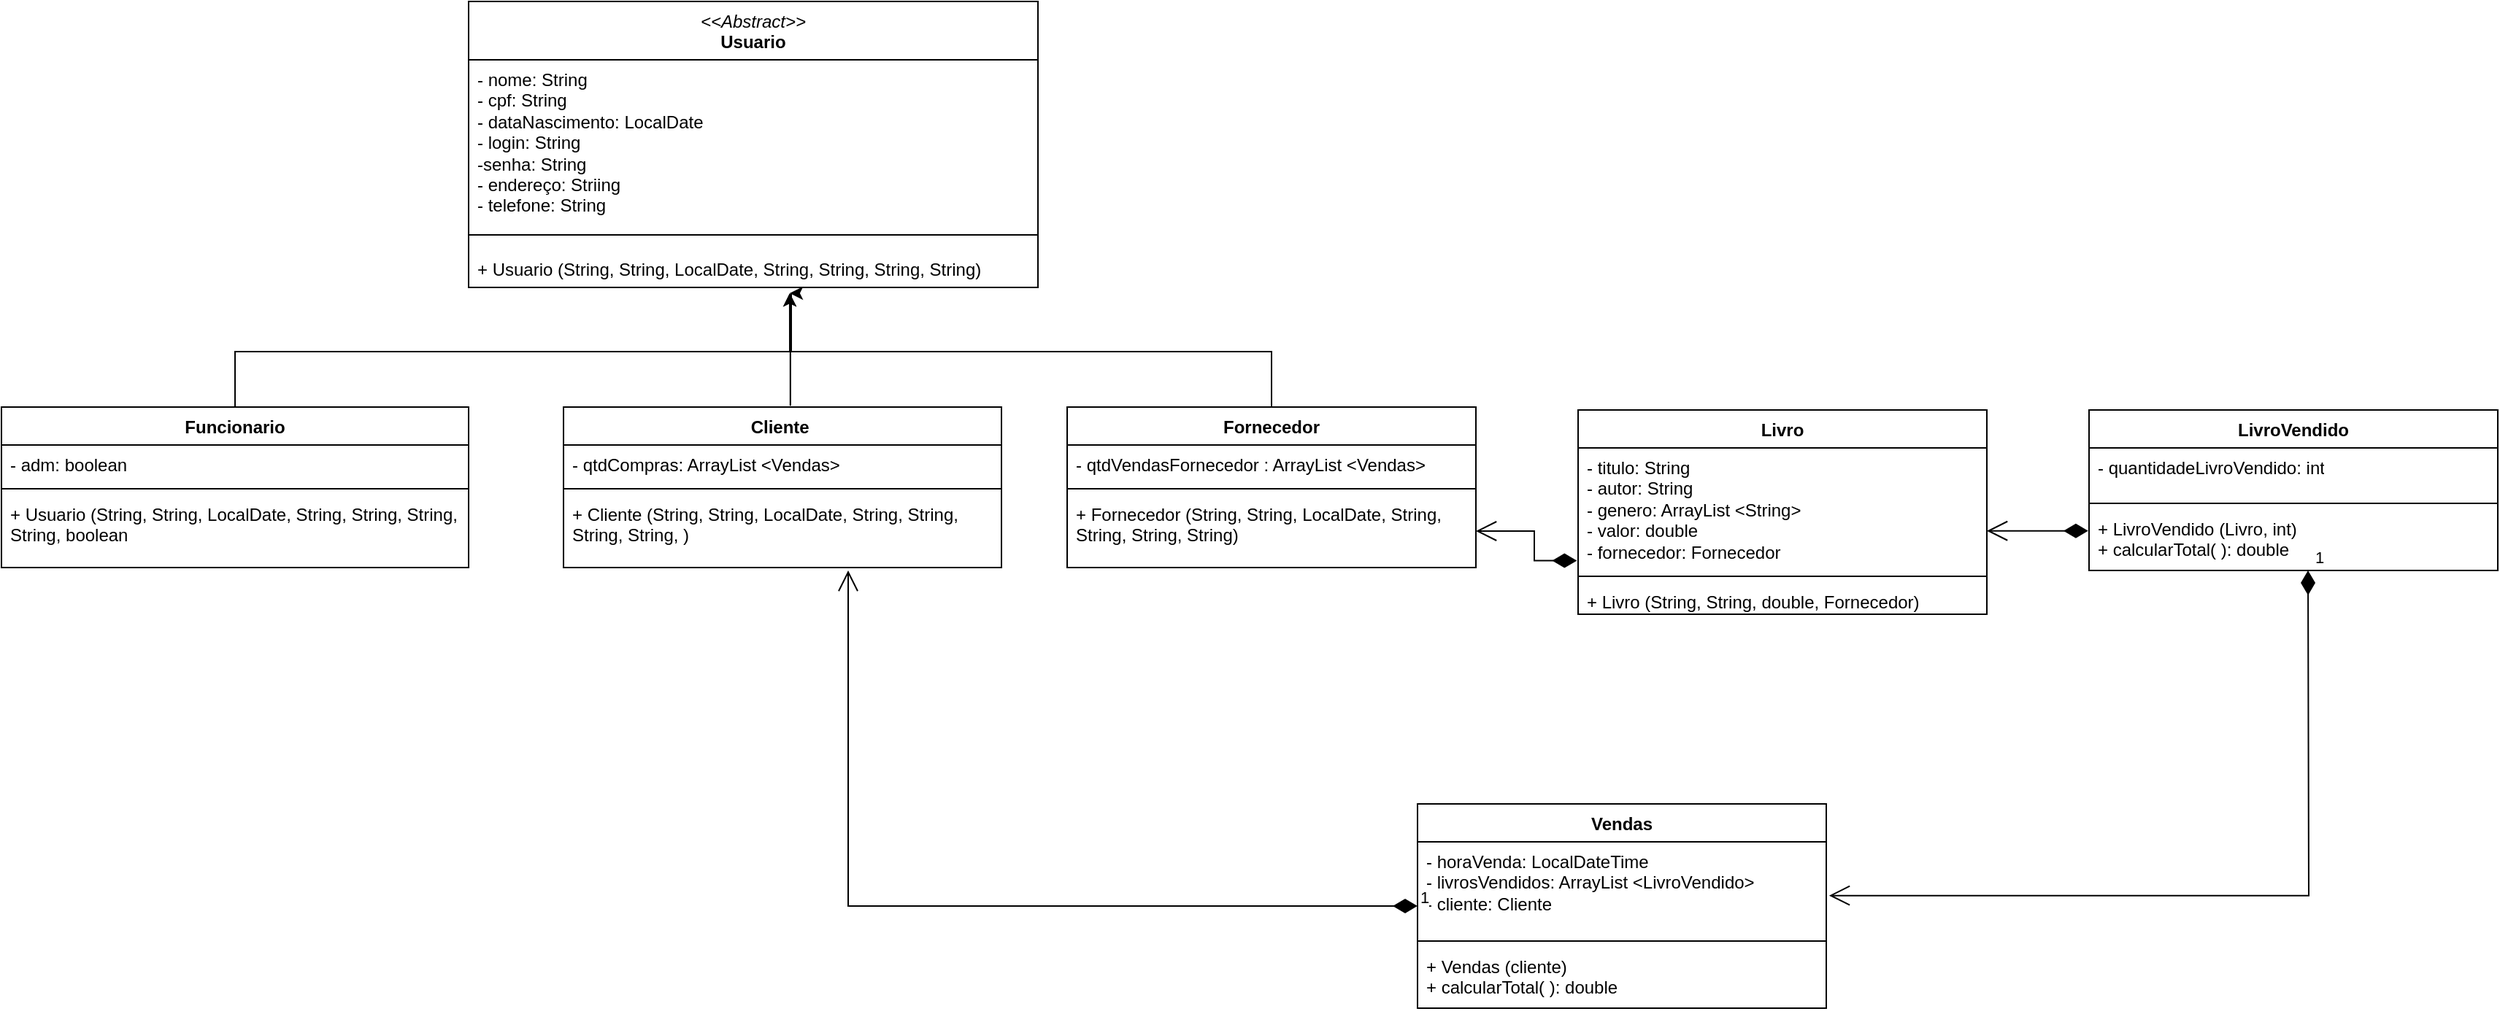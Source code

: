 <mxfile version="22.1.3" type="github">
  <diagram id="C5RBs43oDa-KdzZeNtuy" name="Page-1">
    <mxGraphModel dx="1518" dy="1824" grid="1" gridSize="10" guides="1" tooltips="1" connect="1" arrows="1" fold="1" page="1" pageScale="1" pageWidth="827" pageHeight="1169" math="0" shadow="0">
      <root>
        <mxCell id="WIyWlLk6GJQsqaUBKTNV-0" />
        <mxCell id="WIyWlLk6GJQsqaUBKTNV-1" parent="WIyWlLk6GJQsqaUBKTNV-0" />
        <mxCell id="XBGWm8nAmDF4gUoBzpc8-0" value="&lt;span style=&quot;font-weight: normal;&quot;&gt;&lt;i&gt;&amp;lt;&amp;lt;Abstract&amp;gt;&amp;gt;&lt;/i&gt;&lt;/span&gt;&lt;br&gt;Usuario" style="swimlane;fontStyle=1;align=center;verticalAlign=top;childLayout=stackLayout;horizontal=1;startSize=40;horizontalStack=0;resizeParent=1;resizeParentMax=0;resizeLast=0;collapsible=1;marginBottom=0;whiteSpace=wrap;html=1;" parent="WIyWlLk6GJQsqaUBKTNV-1" vertex="1">
          <mxGeometry x="470" y="-240" width="390" height="196" as="geometry" />
        </mxCell>
        <mxCell id="XBGWm8nAmDF4gUoBzpc8-1" value="- nome: String&lt;br&gt;- cpf: String&amp;nbsp;&lt;br&gt;- dataNascimento: LocalDate&lt;br&gt;- login: String&lt;br&gt;-senha: String&amp;nbsp;&lt;br&gt;- endereço: Striing&amp;nbsp;&lt;br&gt;- telefone: String&amp;nbsp;" style="text;strokeColor=none;fillColor=none;align=left;verticalAlign=top;spacingLeft=4;spacingRight=4;overflow=hidden;rotatable=0;points=[[0,0.5],[1,0.5]];portConstraint=eastwest;whiteSpace=wrap;html=1;" parent="XBGWm8nAmDF4gUoBzpc8-0" vertex="1">
          <mxGeometry y="40" width="390" height="110" as="geometry" />
        </mxCell>
        <mxCell id="XBGWm8nAmDF4gUoBzpc8-2" value="" style="line;strokeWidth=1;fillColor=none;align=left;verticalAlign=middle;spacingTop=-1;spacingLeft=3;spacingRight=3;rotatable=0;labelPosition=right;points=[];portConstraint=eastwest;strokeColor=inherit;" parent="XBGWm8nAmDF4gUoBzpc8-0" vertex="1">
          <mxGeometry y="150" width="390" height="20" as="geometry" />
        </mxCell>
        <mxCell id="XBGWm8nAmDF4gUoBzpc8-3" value="+ Usuario (String, String, LocalDate, String, String, String, String)" style="text;strokeColor=none;fillColor=none;align=left;verticalAlign=top;spacingLeft=4;spacingRight=4;overflow=hidden;rotatable=0;points=[[0,0.5],[1,0.5]];portConstraint=eastwest;whiteSpace=wrap;html=1;" parent="XBGWm8nAmDF4gUoBzpc8-0" vertex="1">
          <mxGeometry y="170" width="390" height="26" as="geometry" />
        </mxCell>
        <mxCell id="XBGWm8nAmDF4gUoBzpc8-4" style="edgeStyle=orthogonalEdgeStyle;rounded=0;orthogonalLoop=1;jettySize=auto;html=1;" parent="WIyWlLk6GJQsqaUBKTNV-1" source="XBGWm8nAmDF4gUoBzpc8-5" edge="1">
          <mxGeometry relative="1" as="geometry">
            <mxPoint x="690.0" y="-40" as="targetPoint" />
            <Array as="points">
              <mxPoint x="310" />
              <mxPoint x="691" />
              <mxPoint x="691" y="-40" />
            </Array>
          </mxGeometry>
        </mxCell>
        <mxCell id="XBGWm8nAmDF4gUoBzpc8-5" value="Funcionario" style="swimlane;fontStyle=1;align=center;verticalAlign=top;childLayout=stackLayout;horizontal=1;startSize=26;horizontalStack=0;resizeParent=1;resizeParentMax=0;resizeLast=0;collapsible=1;marginBottom=0;whiteSpace=wrap;html=1;" parent="WIyWlLk6GJQsqaUBKTNV-1" vertex="1">
          <mxGeometry x="150" y="38" width="320" height="110" as="geometry" />
        </mxCell>
        <mxCell id="XBGWm8nAmDF4gUoBzpc8-6" value="- adm: boolean&amp;nbsp;" style="text;strokeColor=none;fillColor=none;align=left;verticalAlign=top;spacingLeft=4;spacingRight=4;overflow=hidden;rotatable=0;points=[[0,0.5],[1,0.5]];portConstraint=eastwest;whiteSpace=wrap;html=1;" parent="XBGWm8nAmDF4gUoBzpc8-5" vertex="1">
          <mxGeometry y="26" width="320" height="26" as="geometry" />
        </mxCell>
        <mxCell id="XBGWm8nAmDF4gUoBzpc8-7" value="" style="line;strokeWidth=1;fillColor=none;align=left;verticalAlign=middle;spacingTop=-1;spacingLeft=3;spacingRight=3;rotatable=0;labelPosition=right;points=[];portConstraint=eastwest;strokeColor=inherit;" parent="XBGWm8nAmDF4gUoBzpc8-5" vertex="1">
          <mxGeometry y="52" width="320" height="8" as="geometry" />
        </mxCell>
        <mxCell id="XBGWm8nAmDF4gUoBzpc8-8" value="+ Usuario (String, String, LocalDate, String, String, String, String, boolean" style="text;strokeColor=none;fillColor=none;align=left;verticalAlign=top;spacingLeft=4;spacingRight=4;overflow=hidden;rotatable=0;points=[[0,0.5],[1,0.5]];portConstraint=eastwest;whiteSpace=wrap;html=1;" parent="XBGWm8nAmDF4gUoBzpc8-5" vertex="1">
          <mxGeometry y="60" width="320" height="50" as="geometry" />
        </mxCell>
        <mxCell id="XBGWm8nAmDF4gUoBzpc8-9" style="edgeStyle=orthogonalEdgeStyle;rounded=0;orthogonalLoop=1;jettySize=auto;html=1;exitX=0.518;exitY=-0.008;exitDx=0;exitDy=0;exitPerimeter=0;" parent="WIyWlLk6GJQsqaUBKTNV-1" source="XBGWm8nAmDF4gUoBzpc8-10" edge="1">
          <mxGeometry relative="1" as="geometry">
            <mxPoint x="690" y="-40" as="targetPoint" />
            <Array as="points">
              <mxPoint x="690" />
              <mxPoint x="690" />
              <mxPoint x="690" y="-40" />
            </Array>
          </mxGeometry>
        </mxCell>
        <mxCell id="XBGWm8nAmDF4gUoBzpc8-10" value="Cliente&amp;nbsp;" style="swimlane;fontStyle=1;align=center;verticalAlign=top;childLayout=stackLayout;horizontal=1;startSize=26;horizontalStack=0;resizeParent=1;resizeParentMax=0;resizeLast=0;collapsible=1;marginBottom=0;whiteSpace=wrap;html=1;" parent="WIyWlLk6GJQsqaUBKTNV-1" vertex="1">
          <mxGeometry x="535" y="38" width="300" height="110" as="geometry" />
        </mxCell>
        <mxCell id="XBGWm8nAmDF4gUoBzpc8-11" value="- qtdCompras: ArrayList &amp;lt;Vendas&amp;gt;" style="text;strokeColor=none;fillColor=none;align=left;verticalAlign=top;spacingLeft=4;spacingRight=4;overflow=hidden;rotatable=0;points=[[0,0.5],[1,0.5]];portConstraint=eastwest;whiteSpace=wrap;html=1;" parent="XBGWm8nAmDF4gUoBzpc8-10" vertex="1">
          <mxGeometry y="26" width="300" height="26" as="geometry" />
        </mxCell>
        <mxCell id="XBGWm8nAmDF4gUoBzpc8-12" value="" style="line;strokeWidth=1;fillColor=none;align=left;verticalAlign=middle;spacingTop=-1;spacingLeft=3;spacingRight=3;rotatable=0;labelPosition=right;points=[];portConstraint=eastwest;strokeColor=inherit;" parent="XBGWm8nAmDF4gUoBzpc8-10" vertex="1">
          <mxGeometry y="52" width="300" height="8" as="geometry" />
        </mxCell>
        <mxCell id="XBGWm8nAmDF4gUoBzpc8-13" value="+ Cliente (String, String, LocalDate, String, String, String, String, )" style="text;strokeColor=none;fillColor=none;align=left;verticalAlign=top;spacingLeft=4;spacingRight=4;overflow=hidden;rotatable=0;points=[[0,0.5],[1,0.5]];portConstraint=eastwest;whiteSpace=wrap;html=1;" parent="XBGWm8nAmDF4gUoBzpc8-10" vertex="1">
          <mxGeometry y="60" width="300" height="50" as="geometry" />
        </mxCell>
        <mxCell id="XBGWm8nAmDF4gUoBzpc8-14" value="Fornecedor" style="swimlane;fontStyle=1;align=center;verticalAlign=top;childLayout=stackLayout;horizontal=1;startSize=26;horizontalStack=0;resizeParent=1;resizeParentMax=0;resizeLast=0;collapsible=1;marginBottom=0;whiteSpace=wrap;html=1;" parent="WIyWlLk6GJQsqaUBKTNV-1" vertex="1">
          <mxGeometry x="880" y="38" width="280" height="110" as="geometry" />
        </mxCell>
        <mxCell id="XBGWm8nAmDF4gUoBzpc8-15" value="- qtdVendasFornecedor : ArrayList &amp;lt;Vendas&amp;gt;" style="text;strokeColor=none;fillColor=none;align=left;verticalAlign=top;spacingLeft=4;spacingRight=4;overflow=hidden;rotatable=0;points=[[0,0.5],[1,0.5]];portConstraint=eastwest;whiteSpace=wrap;html=1;" parent="XBGWm8nAmDF4gUoBzpc8-14" vertex="1">
          <mxGeometry y="26" width="280" height="26" as="geometry" />
        </mxCell>
        <mxCell id="XBGWm8nAmDF4gUoBzpc8-16" value="" style="line;strokeWidth=1;fillColor=none;align=left;verticalAlign=middle;spacingTop=-1;spacingLeft=3;spacingRight=3;rotatable=0;labelPosition=right;points=[];portConstraint=eastwest;strokeColor=inherit;" parent="XBGWm8nAmDF4gUoBzpc8-14" vertex="1">
          <mxGeometry y="52" width="280" height="8" as="geometry" />
        </mxCell>
        <mxCell id="XBGWm8nAmDF4gUoBzpc8-17" value="+ Fornecedor (String, String, LocalDate, String, String, String, String)" style="text;strokeColor=none;fillColor=none;align=left;verticalAlign=top;spacingLeft=4;spacingRight=4;overflow=hidden;rotatable=0;points=[[0,0.5],[1,0.5]];portConstraint=eastwest;whiteSpace=wrap;html=1;" parent="XBGWm8nAmDF4gUoBzpc8-14" vertex="1">
          <mxGeometry y="60" width="280" height="50" as="geometry" />
        </mxCell>
        <mxCell id="XBGWm8nAmDF4gUoBzpc8-18" value="Livro" style="swimlane;fontStyle=1;align=center;verticalAlign=top;childLayout=stackLayout;horizontal=1;startSize=26;horizontalStack=0;resizeParent=1;resizeParentMax=0;resizeLast=0;collapsible=1;marginBottom=0;whiteSpace=wrap;html=1;" parent="WIyWlLk6GJQsqaUBKTNV-1" vertex="1">
          <mxGeometry x="1230" y="40" width="280" height="140" as="geometry" />
        </mxCell>
        <mxCell id="XBGWm8nAmDF4gUoBzpc8-19" value="- titulo: String&lt;br&gt;- autor: String&amp;nbsp;&lt;br&gt;- genero: ArrayList &amp;lt;String&amp;gt;&lt;br&gt;- valor: double&lt;br&gt;- fornecedor: Fornecedor" style="text;strokeColor=none;fillColor=none;align=left;verticalAlign=top;spacingLeft=4;spacingRight=4;overflow=hidden;rotatable=0;points=[[0,0.5],[1,0.5]];portConstraint=eastwest;whiteSpace=wrap;html=1;" parent="XBGWm8nAmDF4gUoBzpc8-18" vertex="1">
          <mxGeometry y="26" width="280" height="84" as="geometry" />
        </mxCell>
        <mxCell id="XBGWm8nAmDF4gUoBzpc8-20" value="" style="line;strokeWidth=1;fillColor=none;align=left;verticalAlign=middle;spacingTop=-1;spacingLeft=3;spacingRight=3;rotatable=0;labelPosition=right;points=[];portConstraint=eastwest;strokeColor=inherit;" parent="XBGWm8nAmDF4gUoBzpc8-18" vertex="1">
          <mxGeometry y="110" width="280" height="8" as="geometry" />
        </mxCell>
        <mxCell id="XBGWm8nAmDF4gUoBzpc8-21" value="+ Livro (String, String, double, Fornecedor)&amp;nbsp;" style="text;strokeColor=none;fillColor=none;align=left;verticalAlign=top;spacingLeft=4;spacingRight=4;overflow=hidden;rotatable=0;points=[[0,0.5],[1,0.5]];portConstraint=eastwest;whiteSpace=wrap;html=1;" parent="XBGWm8nAmDF4gUoBzpc8-18" vertex="1">
          <mxGeometry y="118" width="280" height="22" as="geometry" />
        </mxCell>
        <mxCell id="XBGWm8nAmDF4gUoBzpc8-22" style="edgeStyle=orthogonalEdgeStyle;rounded=0;orthogonalLoop=1;jettySize=auto;html=1;entryX=0.564;entryY=1.154;entryDx=0;entryDy=0;entryPerimeter=0;" parent="WIyWlLk6GJQsqaUBKTNV-1" source="XBGWm8nAmDF4gUoBzpc8-14" target="XBGWm8nAmDF4gUoBzpc8-3" edge="1">
          <mxGeometry relative="1" as="geometry">
            <Array as="points">
              <mxPoint x="1020" />
              <mxPoint x="690" />
            </Array>
          </mxGeometry>
        </mxCell>
        <mxCell id="XBGWm8nAmDF4gUoBzpc8-23" value="LivroVendido" style="swimlane;fontStyle=1;align=center;verticalAlign=top;childLayout=stackLayout;horizontal=1;startSize=26;horizontalStack=0;resizeParent=1;resizeParentMax=0;resizeLast=0;collapsible=1;marginBottom=0;whiteSpace=wrap;html=1;" parent="WIyWlLk6GJQsqaUBKTNV-1" vertex="1">
          <mxGeometry x="1580" y="40" width="280" height="110" as="geometry" />
        </mxCell>
        <mxCell id="XBGWm8nAmDF4gUoBzpc8-24" value="- quantidadeLivroVendido: int&lt;br&gt;" style="text;strokeColor=none;fillColor=none;align=left;verticalAlign=top;spacingLeft=4;spacingRight=4;overflow=hidden;rotatable=0;points=[[0,0.5],[1,0.5]];portConstraint=eastwest;whiteSpace=wrap;html=1;" parent="XBGWm8nAmDF4gUoBzpc8-23" vertex="1">
          <mxGeometry y="26" width="280" height="34" as="geometry" />
        </mxCell>
        <mxCell id="XBGWm8nAmDF4gUoBzpc8-25" value="" style="line;strokeWidth=1;fillColor=none;align=left;verticalAlign=middle;spacingTop=-1;spacingLeft=3;spacingRight=3;rotatable=0;labelPosition=right;points=[];portConstraint=eastwest;strokeColor=inherit;" parent="XBGWm8nAmDF4gUoBzpc8-23" vertex="1">
          <mxGeometry y="60" width="280" height="8" as="geometry" />
        </mxCell>
        <mxCell id="XBGWm8nAmDF4gUoBzpc8-26" value="+ LivroVendido (Livro, int)&lt;br&gt;+ calcularTotal( ): double&amp;nbsp;" style="text;strokeColor=none;fillColor=none;align=left;verticalAlign=top;spacingLeft=4;spacingRight=4;overflow=hidden;rotatable=0;points=[[0,0.5],[1,0.5]];portConstraint=eastwest;whiteSpace=wrap;html=1;" parent="XBGWm8nAmDF4gUoBzpc8-23" vertex="1">
          <mxGeometry y="68" width="280" height="42" as="geometry" />
        </mxCell>
        <mxCell id="XBGWm8nAmDF4gUoBzpc8-27" value="Vendas" style="swimlane;fontStyle=1;align=center;verticalAlign=top;childLayout=stackLayout;horizontal=1;startSize=26;horizontalStack=0;resizeParent=1;resizeParentMax=0;resizeLast=0;collapsible=1;marginBottom=0;whiteSpace=wrap;html=1;" parent="WIyWlLk6GJQsqaUBKTNV-1" vertex="1">
          <mxGeometry x="1120" y="310" width="280" height="140" as="geometry" />
        </mxCell>
        <mxCell id="XBGWm8nAmDF4gUoBzpc8-28" value="- horaVenda: LocalDateTime&lt;br&gt;- livrosVendidos: ArrayList &amp;lt;LivroVendido&amp;gt;&lt;br&gt;- cliente: Cliente" style="text;strokeColor=none;fillColor=none;align=left;verticalAlign=top;spacingLeft=4;spacingRight=4;overflow=hidden;rotatable=0;points=[[0,0.5],[1,0.5]];portConstraint=eastwest;whiteSpace=wrap;html=1;" parent="XBGWm8nAmDF4gUoBzpc8-27" vertex="1">
          <mxGeometry y="26" width="280" height="64" as="geometry" />
        </mxCell>
        <mxCell id="XBGWm8nAmDF4gUoBzpc8-29" value="" style="line;strokeWidth=1;fillColor=none;align=left;verticalAlign=middle;spacingTop=-1;spacingLeft=3;spacingRight=3;rotatable=0;labelPosition=right;points=[];portConstraint=eastwest;strokeColor=inherit;" parent="XBGWm8nAmDF4gUoBzpc8-27" vertex="1">
          <mxGeometry y="90" width="280" height="8" as="geometry" />
        </mxCell>
        <mxCell id="XBGWm8nAmDF4gUoBzpc8-30" value="+ Vendas (cliente)&lt;br&gt;+ calcularTotal( ): double" style="text;strokeColor=none;fillColor=none;align=left;verticalAlign=top;spacingLeft=4;spacingRight=4;overflow=hidden;rotatable=0;points=[[0,0.5],[1,0.5]];portConstraint=eastwest;whiteSpace=wrap;html=1;" parent="XBGWm8nAmDF4gUoBzpc8-27" vertex="1">
          <mxGeometry y="98" width="280" height="42" as="geometry" />
        </mxCell>
        <mxCell id="XBGWm8nAmDF4gUoBzpc8-31" value="" style="endArrow=open;html=1;endSize=12;startArrow=diamondThin;startSize=14;startFill=1;edgeStyle=orthogonalEdgeStyle;align=left;verticalAlign=bottom;rounded=0;exitX=-0.002;exitY=0.354;exitDx=0;exitDy=0;exitPerimeter=0;entryX=1;entryY=0.677;entryDx=0;entryDy=0;entryPerimeter=0;" parent="WIyWlLk6GJQsqaUBKTNV-1" source="XBGWm8nAmDF4gUoBzpc8-26" target="XBGWm8nAmDF4gUoBzpc8-19" edge="1">
          <mxGeometry x="-1" y="3" relative="1" as="geometry">
            <mxPoint x="1390" y="190" as="sourcePoint" />
            <mxPoint x="1580" y="170" as="targetPoint" />
          </mxGeometry>
        </mxCell>
        <mxCell id="XBGWm8nAmDF4gUoBzpc8-32" value="" style="endArrow=open;html=1;endSize=12;startArrow=diamondThin;startSize=14;startFill=1;edgeStyle=orthogonalEdgeStyle;align=left;verticalAlign=bottom;rounded=0;exitX=-0.003;exitY=0.92;exitDx=0;exitDy=0;exitPerimeter=0;entryX=1;entryY=0.5;entryDx=0;entryDy=0;" parent="WIyWlLk6GJQsqaUBKTNV-1" source="XBGWm8nAmDF4gUoBzpc8-19" target="XBGWm8nAmDF4gUoBzpc8-17" edge="1">
          <mxGeometry x="-1" y="3" relative="1" as="geometry">
            <mxPoint x="1060" y="210" as="sourcePoint" />
            <mxPoint x="1220" y="210" as="targetPoint" />
            <Array as="points">
              <mxPoint x="1200" y="143" />
              <mxPoint x="1200" y="123" />
            </Array>
          </mxGeometry>
        </mxCell>
        <mxCell id="XBGWm8nAmDF4gUoBzpc8-33" value="1" style="endArrow=open;html=1;endSize=12;startArrow=diamondThin;startSize=14;startFill=1;edgeStyle=orthogonalEdgeStyle;align=left;verticalAlign=bottom;rounded=0;" parent="WIyWlLk6GJQsqaUBKTNV-1" edge="1">
          <mxGeometry x="-1" y="3" relative="1" as="geometry">
            <mxPoint x="1120" y="380" as="sourcePoint" />
            <mxPoint x="730" y="150" as="targetPoint" />
            <Array as="points">
              <mxPoint x="730" y="380" />
              <mxPoint x="730" y="154" />
            </Array>
          </mxGeometry>
        </mxCell>
        <mxCell id="XBGWm8nAmDF4gUoBzpc8-34" value="1" style="endArrow=open;html=1;endSize=12;startArrow=diamondThin;startSize=14;startFill=1;edgeStyle=orthogonalEdgeStyle;align=left;verticalAlign=bottom;rounded=0;entryX=1.007;entryY=0.576;entryDx=0;entryDy=0;entryPerimeter=0;" parent="WIyWlLk6GJQsqaUBKTNV-1" target="XBGWm8nAmDF4gUoBzpc8-28" edge="1">
          <mxGeometry x="-1" y="3" relative="1" as="geometry">
            <mxPoint x="1730" y="150" as="sourcePoint" />
            <mxPoint x="1730" y="310" as="targetPoint" />
          </mxGeometry>
        </mxCell>
      </root>
    </mxGraphModel>
  </diagram>
</mxfile>
